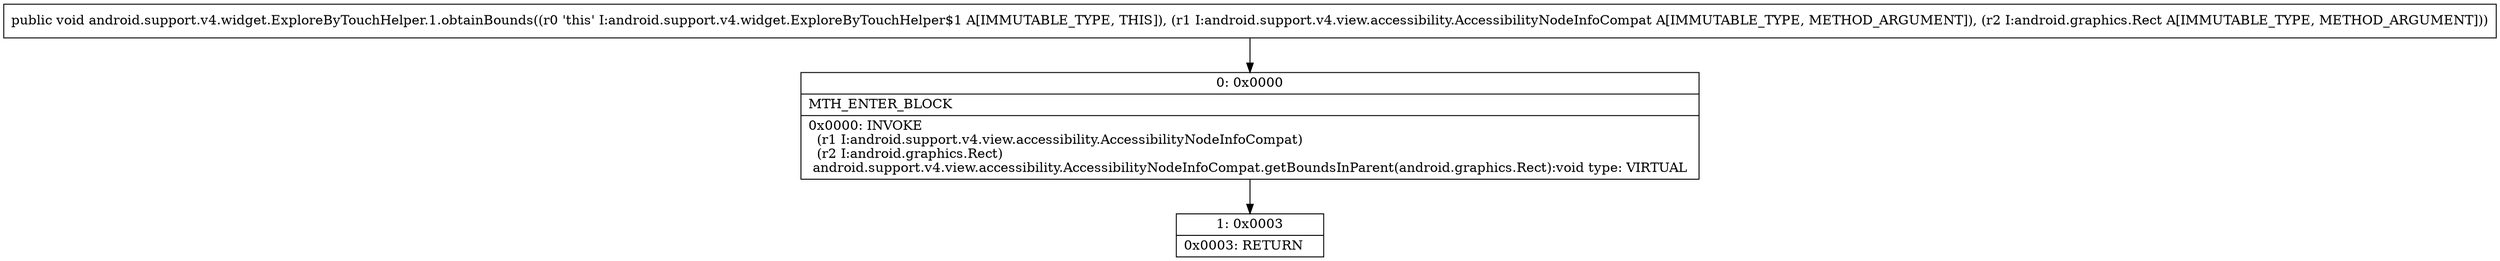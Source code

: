 digraph "CFG forandroid.support.v4.widget.ExploreByTouchHelper.1.obtainBounds(Landroid\/support\/v4\/view\/accessibility\/AccessibilityNodeInfoCompat;Landroid\/graphics\/Rect;)V" {
Node_0 [shape=record,label="{0\:\ 0x0000|MTH_ENTER_BLOCK\l|0x0000: INVOKE  \l  (r1 I:android.support.v4.view.accessibility.AccessibilityNodeInfoCompat)\l  (r2 I:android.graphics.Rect)\l android.support.v4.view.accessibility.AccessibilityNodeInfoCompat.getBoundsInParent(android.graphics.Rect):void type: VIRTUAL \l}"];
Node_1 [shape=record,label="{1\:\ 0x0003|0x0003: RETURN   \l}"];
MethodNode[shape=record,label="{public void android.support.v4.widget.ExploreByTouchHelper.1.obtainBounds((r0 'this' I:android.support.v4.widget.ExploreByTouchHelper$1 A[IMMUTABLE_TYPE, THIS]), (r1 I:android.support.v4.view.accessibility.AccessibilityNodeInfoCompat A[IMMUTABLE_TYPE, METHOD_ARGUMENT]), (r2 I:android.graphics.Rect A[IMMUTABLE_TYPE, METHOD_ARGUMENT])) }"];
MethodNode -> Node_0;
Node_0 -> Node_1;
}

